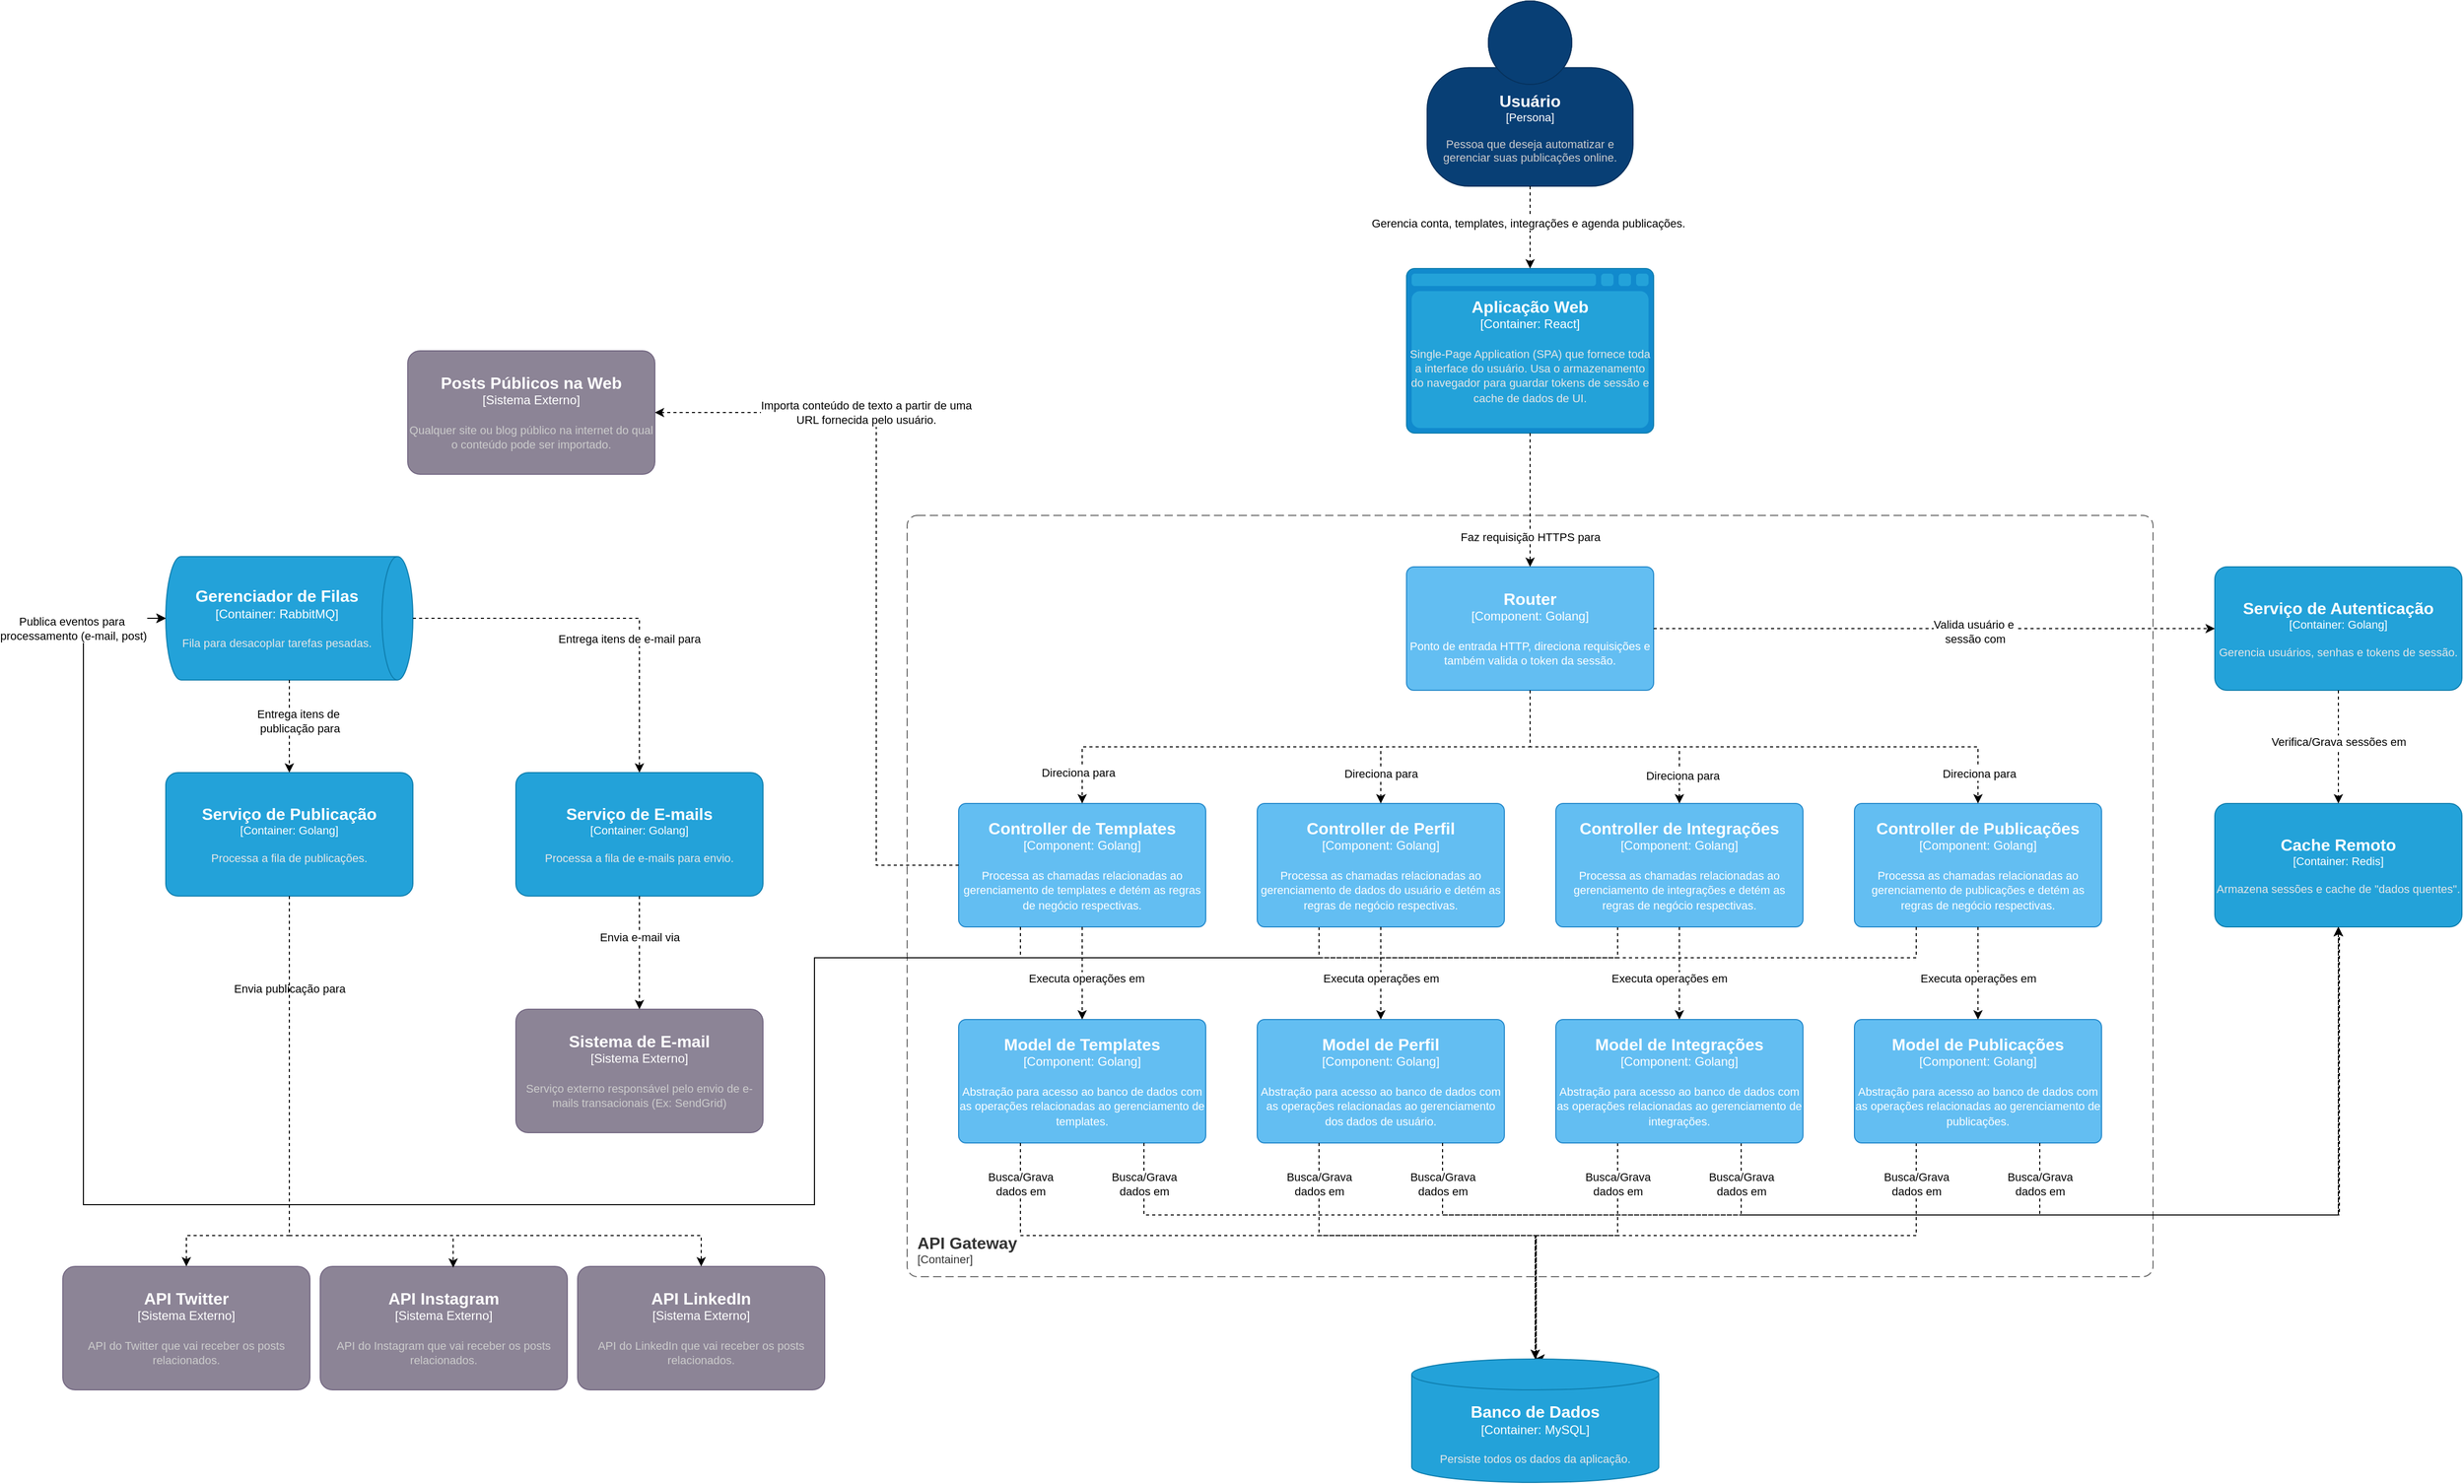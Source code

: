 <mxfile version="27.0.9">
  <diagram name="Page-1" id="s0_r844FjM8sFimcPApi">
    <mxGraphModel dx="3595" dy="1225" grid="1" gridSize="10" guides="1" tooltips="1" connect="1" arrows="1" fold="1" page="1" pageScale="1" pageWidth="850" pageHeight="1100" math="0" shadow="0">
      <root>
        <mxCell id="0" />
        <mxCell id="1" parent="0" />
        <object placeholders="1" c4Name="Usuário" c4Type="Persona" c4Description="Pessoa que deseja automatizar e gerenciar suas publicações online." label="&lt;font style=&quot;font-size: 16px&quot;&gt;&lt;b&gt;%c4Name%&lt;/b&gt;&lt;/font&gt;&lt;div&gt;[%c4Type%]&lt;/div&gt;&lt;br&gt;&lt;div&gt;&lt;font style=&quot;font-size: 11px&quot;&gt;&lt;font color=&quot;#cccccc&quot;&gt;%c4Description%&lt;/font&gt;&lt;/div&gt;" id="xSj052O3vt3fWUmC_2N5-1">
          <mxCell style="html=1;fontSize=11;dashed=0;whiteSpace=wrap;fillColor=#083F75;strokeColor=#06315C;fontColor=#ffffff;shape=mxgraph.c4.person2;align=center;metaEdit=1;points=[[0.5,0,0],[1,0.5,0],[1,0.75,0],[0.75,1,0],[0.5,1,0],[0.25,1,0],[0,0.75,0],[0,0.5,0]];resizable=0;" parent="1" vertex="1">
            <mxGeometry x="325" y="40" width="200" height="180" as="geometry" />
          </mxCell>
        </object>
        <object placeholders="1" c4Name="Aplicação Web" c4Type="Container" c4Technology="React" c4Description="Single-Page Application (SPA) que fornece toda a interface do usuário. Usa o armazenamento do navegador para guardar tokens de sessão e cache de dados de UI." label="&lt;font style=&quot;font-size: 16px&quot;&gt;&lt;b&gt;%c4Name%&lt;/b&gt;&lt;/font&gt;&lt;div&gt;[%c4Type%:&amp;nbsp;%c4Technology%]&lt;/div&gt;&lt;br&gt;&lt;div&gt;&lt;font style=&quot;font-size: 11px&quot;&gt;&lt;font color=&quot;#E6E6E6&quot;&gt;%c4Description%&lt;/font&gt;&lt;/div&gt;" id="uGQQSx_CwPP-6w2Zcl26-1">
          <mxCell style="shape=mxgraph.c4.webBrowserContainer2;whiteSpace=wrap;html=1;boundedLbl=1;rounded=0;labelBackgroundColor=none;strokeColor=#118ACD;fillColor=#23A2D9;strokeColor=#118ACD;strokeColor2=#0E7DAD;fontSize=12;fontColor=#ffffff;align=center;metaEdit=1;points=[[0.5,0,0],[1,0.25,0],[1,0.5,0],[1,0.75,0],[0.5,1,0],[0,0.75,0],[0,0.5,0],[0,0.25,0]];resizable=0;" parent="1" vertex="1">
            <mxGeometry x="305" y="300" width="240" height="160" as="geometry" />
          </mxCell>
        </object>
        <mxCell id="uGQQSx_CwPP-6w2Zcl26-2" style="edgeStyle=orthogonalEdgeStyle;rounded=0;orthogonalLoop=1;jettySize=auto;html=1;entryX=0.5;entryY=0;entryDx=0;entryDy=0;entryPerimeter=0;dashed=1;exitX=0.5;exitY=1;exitDx=0;exitDy=0;exitPerimeter=0;" parent="1" source="xSj052O3vt3fWUmC_2N5-1" target="uGQQSx_CwPP-6w2Zcl26-1" edge="1">
          <mxGeometry relative="1" as="geometry">
            <mxPoint x="424" y="370" as="targetPoint" />
            <mxPoint x="424" y="220" as="sourcePoint" />
          </mxGeometry>
        </mxCell>
        <mxCell id="uGQQSx_CwPP-6w2Zcl26-3" value="Gerencia conta, templates, integrações e agenda publicações." style="edgeLabel;html=1;align=center;verticalAlign=middle;resizable=0;points=[];" parent="uGQQSx_CwPP-6w2Zcl26-2" vertex="1" connectable="0">
          <mxGeometry x="-0.131" y="-2" relative="1" as="geometry">
            <mxPoint y="1" as="offset" />
          </mxGeometry>
        </mxCell>
        <object placeholders="1" c4Name="API Gateway" c4Type="ContainerScopeBoundary" c4Application="Container" label="&lt;font style=&quot;font-size: 16px&quot;&gt;&lt;b&gt;&lt;div style=&quot;text-align: left&quot;&gt;%c4Name%&lt;/div&gt;&lt;/b&gt;&lt;/font&gt;&lt;div style=&quot;text-align: left&quot;&gt;[%c4Application%]&lt;/div&gt;" id="uGQQSx_CwPP-6w2Zcl26-4">
          <mxCell style="rounded=1;fontSize=11;whiteSpace=wrap;html=1;dashed=1;arcSize=20;fillColor=none;strokeColor=#666666;fontColor=#333333;labelBackgroundColor=none;align=left;verticalAlign=bottom;labelBorderColor=none;spacingTop=0;spacing=10;dashPattern=8 4;metaEdit=1;rotatable=0;perimeter=rectanglePerimeter;noLabel=0;labelPadding=0;allowArrows=0;connectable=0;expand=0;recursiveResize=0;editable=1;pointerEvents=0;absoluteArcSize=1;points=[[0.25,0,0],[0.5,0,0],[0.75,0,0],[1,0.25,0],[1,0.5,0],[1,0.75,0],[0.75,1,0],[0.5,1,0],[0.25,1,0],[0,0.75,0],[0,0.5,0],[0,0.25,0]];" parent="1" vertex="1">
            <mxGeometry x="-180" y="540" width="1210" height="740" as="geometry" />
          </mxCell>
        </object>
        <object placeholders="1" c4Name="Router" c4Type="Component" c4Technology="Golang" c4Description="Ponto de entrada HTTP, direciona requisições e também valida o token da sessão." label="&lt;font style=&quot;font-size: 16px&quot;&gt;&lt;b&gt;%c4Name%&lt;/b&gt;&lt;/font&gt;&lt;div&gt;[%c4Type%: %c4Technology%]&lt;/div&gt;&lt;br&gt;&lt;div&gt;&lt;font style=&quot;font-size: 11px&quot;&gt;%c4Description%&lt;/font&gt;&lt;/div&gt;" id="uGQQSx_CwPP-6w2Zcl26-6">
          <mxCell style="rounded=1;whiteSpace=wrap;html=1;labelBackgroundColor=none;fillColor=#63BEF2;fontColor=#ffffff;align=center;arcSize=6;strokeColor=#2086C9;metaEdit=1;resizable=0;points=[[0.25,0,0],[0.5,0,0],[0.75,0,0],[1,0.25,0],[1,0.5,0],[1,0.75,0],[0.75,1,0],[0.5,1,0],[0.25,1,0],[0,0.75,0],[0,0.5,0],[0,0.25,0]];" parent="1" vertex="1">
            <mxGeometry x="305" y="590" width="240" height="120" as="geometry" />
          </mxCell>
        </object>
        <object placeholders="1" c4Name="Controller de Templates" c4Type="Component" c4Technology="Golang" c4Description="Processa as chamadas relacionadas ao gerenciamento de templates e detém as regras de negócio respectivas." label="&lt;font style=&quot;font-size: 16px&quot;&gt;&lt;b&gt;%c4Name%&lt;/b&gt;&lt;/font&gt;&lt;div&gt;[%c4Type%: %c4Technology%]&lt;/div&gt;&lt;br&gt;&lt;div&gt;&lt;font style=&quot;font-size: 11px&quot;&gt;%c4Description%&lt;/font&gt;&lt;/div&gt;" id="uGQQSx_CwPP-6w2Zcl26-7">
          <mxCell style="rounded=1;whiteSpace=wrap;html=1;labelBackgroundColor=none;fillColor=#63BEF2;fontColor=#ffffff;align=center;arcSize=6;strokeColor=#2086C9;metaEdit=1;resizable=0;points=[[0.25,0,0],[0.5,0,0],[0.75,0,0],[1,0.25,0],[1,0.5,0],[1,0.75,0],[0.75,1,0],[0.5,1,0],[0.25,1,0],[0,0.75,0],[0,0.5,0],[0,0.25,0]];" parent="1" vertex="1">
            <mxGeometry x="-130" y="820" width="240" height="120" as="geometry" />
          </mxCell>
        </object>
        <mxCell id="uGQQSx_CwPP-6w2Zcl26-71" style="edgeStyle=orthogonalEdgeStyle;shape=connector;rounded=0;orthogonalLoop=1;jettySize=auto;html=1;exitX=0.25;exitY=1;exitDx=0;exitDy=0;exitPerimeter=0;dashed=1;strokeColor=default;align=center;verticalAlign=middle;fontFamily=Helvetica;fontSize=11;fontColor=default;labelBackgroundColor=default;endArrow=classic;entryX=0.5;entryY=1;entryDx=0;entryDy=0;entryPerimeter=0;" parent="1" source="uGQQSx_CwPP-6w2Zcl26-8" target="uGQQSx_CwPP-6w2Zcl26-64" edge="1">
          <mxGeometry relative="1" as="geometry">
            <mxPoint x="-150" y="1420" as="targetPoint" />
            <Array as="points">
              <mxPoint x="220" y="970" />
              <mxPoint x="-270" y="970" />
              <mxPoint x="-270" y="1210" />
              <mxPoint x="-980" y="1210" />
              <mxPoint x="-980" y="640" />
            </Array>
          </mxGeometry>
        </mxCell>
        <object placeholders="1" c4Name="Controller de Perfil" c4Type="Component" c4Technology="Golang" c4Description="Processa as chamadas relacionadas ao gerenciamento de dados do usuário e detém as regras de negócio respectivas." label="&lt;font style=&quot;font-size: 16px&quot;&gt;&lt;b&gt;%c4Name%&lt;/b&gt;&lt;/font&gt;&lt;div&gt;[%c4Type%: %c4Technology%]&lt;/div&gt;&lt;br&gt;&lt;div&gt;&lt;font style=&quot;font-size: 11px&quot;&gt;%c4Description%&lt;/font&gt;&lt;/div&gt;" id="uGQQSx_CwPP-6w2Zcl26-8">
          <mxCell style="rounded=1;whiteSpace=wrap;html=1;labelBackgroundColor=none;fillColor=#63BEF2;fontColor=#ffffff;align=center;arcSize=6;strokeColor=#2086C9;metaEdit=1;resizable=0;points=[[0.25,0,0],[0.5,0,0],[0.75,0,0],[1,0.25,0],[1,0.5,0],[1,0.75,0],[0.75,1,0],[0.5,1,0],[0.25,1,0],[0,0.75,0],[0,0.5,0],[0,0.25,0]];" parent="1" vertex="1">
            <mxGeometry x="160" y="820" width="240" height="120" as="geometry" />
          </mxCell>
        </object>
        <mxCell id="uGQQSx_CwPP-6w2Zcl26-72" style="edgeStyle=orthogonalEdgeStyle;shape=connector;rounded=0;orthogonalLoop=1;jettySize=auto;html=1;exitX=0.25;exitY=1;exitDx=0;exitDy=0;exitPerimeter=0;dashed=1;strokeColor=default;align=center;verticalAlign=middle;fontFamily=Helvetica;fontSize=11;fontColor=default;labelBackgroundColor=default;endArrow=classic;entryX=0.5;entryY=1;entryDx=0;entryDy=0;entryPerimeter=0;" parent="1" source="uGQQSx_CwPP-6w2Zcl26-9" target="uGQQSx_CwPP-6w2Zcl26-64" edge="1">
          <mxGeometry relative="1" as="geometry">
            <mxPoint x="-150" y="1420" as="targetPoint" />
            <Array as="points">
              <mxPoint x="510" y="970" />
              <mxPoint x="-270" y="970" />
              <mxPoint x="-270" y="1210" />
              <mxPoint x="-980" y="1210" />
              <mxPoint x="-980" y="640" />
            </Array>
          </mxGeometry>
        </mxCell>
        <object placeholders="1" c4Name="Controller de Integrações" c4Type="Component" c4Technology="Golang" c4Description="Processa as chamadas relacionadas ao gerenciamento de integrações e detém as regras de negócio respectivas." label="&lt;font style=&quot;font-size: 16px&quot;&gt;&lt;b&gt;%c4Name%&lt;/b&gt;&lt;/font&gt;&lt;div&gt;[%c4Type%: %c4Technology%]&lt;/div&gt;&lt;br&gt;&lt;div&gt;&lt;font style=&quot;font-size: 11px&quot;&gt;%c4Description%&lt;/font&gt;&lt;/div&gt;" id="uGQQSx_CwPP-6w2Zcl26-9">
          <mxCell style="rounded=1;whiteSpace=wrap;html=1;labelBackgroundColor=none;fillColor=#63BEF2;fontColor=#ffffff;align=center;arcSize=6;strokeColor=#2086C9;metaEdit=1;resizable=0;points=[[0.25,0,0],[0.5,0,0],[0.75,0,0],[1,0.25,0],[1,0.5,0],[1,0.75,0],[0.75,1,0],[0.5,1,0],[0.25,1,0],[0,0.75,0],[0,0.5,0],[0,0.25,0]];" parent="1" vertex="1">
            <mxGeometry x="450" y="820" width="240" height="120" as="geometry" />
          </mxCell>
        </object>
        <object placeholders="1" c4Name="Controller de Publicações" c4Type="Component" c4Technology="Golang" c4Description="Processa as chamadas relacionadas ao gerenciamento de publicações e detém as regras de negócio respectivas." label="&lt;font style=&quot;font-size: 16px&quot;&gt;&lt;b&gt;%c4Name%&lt;/b&gt;&lt;/font&gt;&lt;div&gt;[%c4Type%: %c4Technology%]&lt;/div&gt;&lt;br&gt;&lt;div&gt;&lt;font style=&quot;font-size: 11px&quot;&gt;%c4Description%&lt;/font&gt;&lt;/div&gt;" id="uGQQSx_CwPP-6w2Zcl26-10">
          <mxCell style="rounded=1;whiteSpace=wrap;html=1;labelBackgroundColor=none;fillColor=#63BEF2;fontColor=#ffffff;align=center;arcSize=6;strokeColor=#2086C9;metaEdit=1;resizable=0;points=[[0.25,0,0],[0.5,0,0],[0.75,0,0],[1,0.25,0],[1,0.5,0],[1,0.75,0],[0.75,1,0],[0.5,1,0],[0.25,1,0],[0,0.75,0],[0,0.5,0],[0,0.25,0]];" parent="1" vertex="1">
            <mxGeometry x="740" y="820" width="240" height="120" as="geometry" />
          </mxCell>
        </object>
        <mxCell id="uGQQSx_CwPP-6w2Zcl26-11" style="edgeStyle=orthogonalEdgeStyle;rounded=0;orthogonalLoop=1;jettySize=auto;html=1;entryX=0.5;entryY=0;entryDx=0;entryDy=0;entryPerimeter=0;dashed=1;" parent="1" source="uGQQSx_CwPP-6w2Zcl26-1" target="uGQQSx_CwPP-6w2Zcl26-6" edge="1">
          <mxGeometry relative="1" as="geometry" />
        </mxCell>
        <mxCell id="uGQQSx_CwPP-6w2Zcl26-12" value="Faz requisição HTTPS para" style="edgeLabel;html=1;align=center;verticalAlign=middle;resizable=0;points=[];" parent="uGQQSx_CwPP-6w2Zcl26-11" vertex="1" connectable="0">
          <mxGeometry x="-0.009" y="3" relative="1" as="geometry">
            <mxPoint x="-3" y="36" as="offset" />
          </mxGeometry>
        </mxCell>
        <mxCell id="uGQQSx_CwPP-6w2Zcl26-14" style="edgeStyle=orthogonalEdgeStyle;rounded=0;orthogonalLoop=1;jettySize=auto;html=1;exitX=0.5;exitY=1;exitDx=0;exitDy=0;exitPerimeter=0;entryX=0.5;entryY=0;entryDx=0;entryDy=0;entryPerimeter=0;dashed=1;" parent="1" source="uGQQSx_CwPP-6w2Zcl26-6" target="uGQQSx_CwPP-6w2Zcl26-7" edge="1">
          <mxGeometry relative="1" as="geometry" />
        </mxCell>
        <mxCell id="uGQQSx_CwPP-6w2Zcl26-15" value="Direciona para" style="edgeLabel;html=1;align=center;verticalAlign=middle;resizable=0;points=[];" parent="uGQQSx_CwPP-6w2Zcl26-14" vertex="1" connectable="0">
          <mxGeometry x="0.206" y="-3" relative="1" as="geometry">
            <mxPoint x="-166" y="28" as="offset" />
          </mxGeometry>
        </mxCell>
        <mxCell id="uGQQSx_CwPP-6w2Zcl26-16" style="edgeStyle=orthogonalEdgeStyle;rounded=0;orthogonalLoop=1;jettySize=auto;html=1;entryX=0.5;entryY=0;entryDx=0;entryDy=0;entryPerimeter=0;dashed=1;" parent="1" source="uGQQSx_CwPP-6w2Zcl26-6" target="uGQQSx_CwPP-6w2Zcl26-8" edge="1">
          <mxGeometry relative="1" as="geometry" />
        </mxCell>
        <mxCell id="uGQQSx_CwPP-6w2Zcl26-17" value="Direciona para" style="edgeLabel;html=1;align=center;verticalAlign=middle;resizable=0;points=[];" parent="uGQQSx_CwPP-6w2Zcl26-16" vertex="1" connectable="0">
          <mxGeometry x="0.722" y="3" relative="1" as="geometry">
            <mxPoint x="-3" y="6" as="offset" />
          </mxGeometry>
        </mxCell>
        <mxCell id="uGQQSx_CwPP-6w2Zcl26-18" style="edgeStyle=orthogonalEdgeStyle;rounded=0;orthogonalLoop=1;jettySize=auto;html=1;exitX=0.5;exitY=1;exitDx=0;exitDy=0;exitPerimeter=0;entryX=0.5;entryY=0;entryDx=0;entryDy=0;entryPerimeter=0;dashed=1;" parent="1" source="uGQQSx_CwPP-6w2Zcl26-6" target="uGQQSx_CwPP-6w2Zcl26-9" edge="1">
          <mxGeometry relative="1" as="geometry" />
        </mxCell>
        <mxCell id="uGQQSx_CwPP-6w2Zcl26-19" value="Direciona para" style="edgeLabel;html=1;align=center;verticalAlign=middle;resizable=0;points=[];" parent="uGQQSx_CwPP-6w2Zcl26-18" vertex="1" connectable="0">
          <mxGeometry x="0.793" y="3" relative="1" as="geometry">
            <mxPoint y="-1" as="offset" />
          </mxGeometry>
        </mxCell>
        <mxCell id="uGQQSx_CwPP-6w2Zcl26-20" style="edgeStyle=orthogonalEdgeStyle;rounded=0;orthogonalLoop=1;jettySize=auto;html=1;entryX=0.5;entryY=0;entryDx=0;entryDy=0;entryPerimeter=0;exitX=0.5;exitY=1;exitDx=0;exitDy=0;exitPerimeter=0;dashed=1;" parent="1" source="uGQQSx_CwPP-6w2Zcl26-6" target="uGQQSx_CwPP-6w2Zcl26-10" edge="1">
          <mxGeometry relative="1" as="geometry" />
        </mxCell>
        <mxCell id="uGQQSx_CwPP-6w2Zcl26-21" value="Direciona para" style="edgeLabel;html=1;align=center;verticalAlign=middle;resizable=0;points=[];" parent="uGQQSx_CwPP-6w2Zcl26-20" vertex="1" connectable="0">
          <mxGeometry x="0.898" y="1" relative="1" as="geometry">
            <mxPoint y="-1" as="offset" />
          </mxGeometry>
        </mxCell>
        <object placeholders="1" c4Name="Serviço de Autenticação" c4Type="Container" c4Technology="Golang" c4Description="Gerencia usuários, senhas e tokens de sessão." label="&lt;font style=&quot;font-size: 16px&quot;&gt;&lt;b&gt;%c4Name%&lt;/b&gt;&lt;/font&gt;&lt;div&gt;[%c4Type%: %c4Technology%]&lt;/div&gt;&lt;br&gt;&lt;div&gt;&lt;font style=&quot;font-size: 11px&quot;&gt;&lt;font color=&quot;#E6E6E6&quot;&gt;%c4Description%&lt;/font&gt;&lt;/div&gt;" id="uGQQSx_CwPP-6w2Zcl26-22">
          <mxCell style="rounded=1;whiteSpace=wrap;html=1;fontSize=11;labelBackgroundColor=none;fillColor=#23A2D9;fontColor=#ffffff;align=center;arcSize=10;strokeColor=#0E7DAD;metaEdit=1;resizable=0;points=[[0.25,0,0],[0.5,0,0],[0.75,0,0],[1,0.25,0],[1,0.5,0],[1,0.75,0],[0.75,1,0],[0.5,1,0],[0.25,1,0],[0,0.75,0],[0,0.5,0],[0,0.25,0]];" parent="1" vertex="1">
            <mxGeometry x="1090" y="590" width="240" height="120" as="geometry" />
          </mxCell>
        </object>
        <object placeholders="1" c4Name="Cache Remoto" c4Type="Container" c4Technology="Redis" c4Description="Armazena sessões e cache de &quot;dados quentes&quot;." label="&lt;font style=&quot;font-size: 16px&quot;&gt;&lt;b&gt;%c4Name%&lt;/b&gt;&lt;/font&gt;&lt;div&gt;[%c4Type%: %c4Technology%]&lt;/div&gt;&lt;br&gt;&lt;div&gt;&lt;font style=&quot;font-size: 11px&quot;&gt;&lt;font color=&quot;#E6E6E6&quot;&gt;%c4Description%&lt;/font&gt;&lt;/div&gt;" id="uGQQSx_CwPP-6w2Zcl26-23">
          <mxCell style="rounded=1;whiteSpace=wrap;html=1;fontSize=11;labelBackgroundColor=none;fillColor=#23A2D9;fontColor=#ffffff;align=center;arcSize=10;strokeColor=#0E7DAD;metaEdit=1;resizable=0;points=[[0.25,0,0],[0.5,0,0],[0.75,0,0],[1,0.25,0],[1,0.5,0],[1,0.75,0],[0.75,1,0],[0.5,1,0],[0.25,1,0],[0,0.75,0],[0,0.5,0],[0,0.25,0]];" parent="1" vertex="1">
            <mxGeometry x="1090" y="820" width="240" height="120" as="geometry" />
          </mxCell>
        </object>
        <mxCell id="uGQQSx_CwPP-6w2Zcl26-24" style="edgeStyle=orthogonalEdgeStyle;rounded=0;orthogonalLoop=1;jettySize=auto;html=1;entryX=0;entryY=0.5;entryDx=0;entryDy=0;entryPerimeter=0;dashed=1;" parent="1" source="uGQQSx_CwPP-6w2Zcl26-6" target="uGQQSx_CwPP-6w2Zcl26-22" edge="1">
          <mxGeometry relative="1" as="geometry" />
        </mxCell>
        <mxCell id="uGQQSx_CwPP-6w2Zcl26-25" value="&lt;div&gt;Valida usuário e&amp;nbsp;&lt;/div&gt;&lt;div&gt;sessão com&lt;/div&gt;" style="edgeLabel;html=1;align=center;verticalAlign=middle;resizable=0;points=[];" parent="uGQQSx_CwPP-6w2Zcl26-24" vertex="1" connectable="0">
          <mxGeometry x="0.147" y="-3" relative="1" as="geometry">
            <mxPoint x="-1" as="offset" />
          </mxGeometry>
        </mxCell>
        <mxCell id="uGQQSx_CwPP-6w2Zcl26-26" style="edgeStyle=orthogonalEdgeStyle;rounded=0;orthogonalLoop=1;jettySize=auto;html=1;entryX=0.5;entryY=0;entryDx=0;entryDy=0;entryPerimeter=0;dashed=1;" parent="1" source="uGQQSx_CwPP-6w2Zcl26-22" target="uGQQSx_CwPP-6w2Zcl26-23" edge="1">
          <mxGeometry relative="1" as="geometry" />
        </mxCell>
        <mxCell id="uGQQSx_CwPP-6w2Zcl26-27" value="Verifica/Grava sessões em" style="edgeLabel;html=1;align=center;verticalAlign=middle;resizable=0;points=[];" parent="uGQQSx_CwPP-6w2Zcl26-26" vertex="1" connectable="0">
          <mxGeometry x="0.23" y="-5" relative="1" as="geometry">
            <mxPoint x="5" y="-18" as="offset" />
          </mxGeometry>
        </mxCell>
        <object placeholders="1" c4Name="Model de Templates" c4Type="Component" c4Technology="Golang" c4Description="Abstração para acesso ao banco de dados com as operações relacionadas ao gerenciamento de templates." label="&lt;font style=&quot;font-size: 16px&quot;&gt;&lt;b&gt;%c4Name%&lt;/b&gt;&lt;/font&gt;&lt;div&gt;[%c4Type%: %c4Technology%]&lt;/div&gt;&lt;br&gt;&lt;div&gt;&lt;font style=&quot;font-size: 11px&quot;&gt;%c4Description%&lt;/font&gt;&lt;/div&gt;" id="uGQQSx_CwPP-6w2Zcl26-28">
          <mxCell style="rounded=1;whiteSpace=wrap;html=1;labelBackgroundColor=none;fillColor=#63BEF2;fontColor=#ffffff;align=center;arcSize=6;strokeColor=#2086C9;metaEdit=1;resizable=0;points=[[0.25,0,0],[0.5,0,0],[0.75,0,0],[1,0.25,0],[1,0.5,0],[1,0.75,0],[0.75,1,0],[0.5,1,0],[0.25,1,0],[0,0.75,0],[0,0.5,0],[0,0.25,0]];" parent="1" vertex="1">
            <mxGeometry x="-130" y="1030" width="240" height="120" as="geometry" />
          </mxCell>
        </object>
        <object placeholders="1" c4Name="Model de Perfil" c4Type="Component" c4Technology="Golang" c4Description="Abstração para acesso ao banco de dados com as operações relacionadas ao gerenciamento dos dados de usuário." label="&lt;font style=&quot;font-size: 16px&quot;&gt;&lt;b&gt;%c4Name%&lt;/b&gt;&lt;/font&gt;&lt;div&gt;[%c4Type%: %c4Technology%]&lt;/div&gt;&lt;br&gt;&lt;div&gt;&lt;font style=&quot;font-size: 11px&quot;&gt;%c4Description%&lt;/font&gt;&lt;/div&gt;" id="uGQQSx_CwPP-6w2Zcl26-29">
          <mxCell style="rounded=1;whiteSpace=wrap;html=1;labelBackgroundColor=none;fillColor=#63BEF2;fontColor=#ffffff;align=center;arcSize=6;strokeColor=#2086C9;metaEdit=1;resizable=0;points=[[0.25,0,0],[0.5,0,0],[0.75,0,0],[1,0.25,0],[1,0.5,0],[1,0.75,0],[0.75,1,0],[0.5,1,0],[0.25,1,0],[0,0.75,0],[0,0.5,0],[0,0.25,0]];" parent="1" vertex="1">
            <mxGeometry x="160" y="1030" width="240" height="120" as="geometry" />
          </mxCell>
        </object>
        <mxCell id="uGQQSx_CwPP-6w2Zcl26-42" style="edgeStyle=orthogonalEdgeStyle;shape=connector;rounded=0;orthogonalLoop=1;jettySize=auto;html=1;exitX=0.75;exitY=1;exitDx=0;exitDy=0;exitPerimeter=0;dashed=1;strokeColor=default;align=center;verticalAlign=middle;fontFamily=Helvetica;fontSize=11;fontColor=default;labelBackgroundColor=default;endArrow=classic;entryX=0.5;entryY=1;entryDx=0;entryDy=0;entryPerimeter=0;" parent="1" source="uGQQSx_CwPP-6w2Zcl26-30" target="uGQQSx_CwPP-6w2Zcl26-23" edge="1">
          <mxGeometry relative="1" as="geometry">
            <mxPoint x="1210" y="950" as="targetPoint" />
            <Array as="points">
              <mxPoint x="630" y="1220" />
              <mxPoint x="1211" y="1220" />
              <mxPoint x="1211" y="950" />
              <mxPoint x="1210" y="950" />
            </Array>
          </mxGeometry>
        </mxCell>
        <mxCell id="uGQQSx_CwPP-6w2Zcl26-54" style="edgeStyle=orthogonalEdgeStyle;shape=connector;rounded=0;orthogonalLoop=1;jettySize=auto;html=1;exitX=0.25;exitY=1;exitDx=0;exitDy=0;exitPerimeter=0;dashed=1;strokeColor=default;align=center;verticalAlign=middle;fontFamily=Helvetica;fontSize=11;fontColor=default;labelBackgroundColor=default;endArrow=classic;" parent="1" source="uGQQSx_CwPP-6w2Zcl26-30" edge="1">
          <mxGeometry relative="1" as="geometry">
            <mxPoint x="430" y="1360" as="targetPoint" />
            <Array as="points">
              <mxPoint x="510" y="1240" />
              <mxPoint x="431" y="1240" />
              <mxPoint x="431" y="1360" />
            </Array>
          </mxGeometry>
        </mxCell>
        <object placeholders="1" c4Name="Model de Integrações" c4Type="Component" c4Technology="Golang" c4Description="Abstração para acesso ao banco de dados com as operações relacionadas ao gerenciamento de integrações." label="&lt;font style=&quot;font-size: 16px&quot;&gt;&lt;b&gt;%c4Name%&lt;/b&gt;&lt;/font&gt;&lt;div&gt;[%c4Type%: %c4Technology%]&lt;/div&gt;&lt;br&gt;&lt;div&gt;&lt;font style=&quot;font-size: 11px&quot;&gt;%c4Description%&lt;/font&gt;&lt;/div&gt;" id="uGQQSx_CwPP-6w2Zcl26-30">
          <mxCell style="rounded=1;whiteSpace=wrap;html=1;labelBackgroundColor=none;fillColor=#63BEF2;fontColor=#ffffff;align=center;arcSize=6;strokeColor=#2086C9;metaEdit=1;resizable=0;points=[[0.25,0,0],[0.5,0,0],[0.75,0,0],[1,0.25,0],[1,0.5,0],[1,0.75,0],[0.75,1,0],[0.5,1,0],[0.25,1,0],[0,0.75,0],[0,0.5,0],[0,0.25,0]];" parent="1" vertex="1">
            <mxGeometry x="450" y="1030" width="240" height="120" as="geometry" />
          </mxCell>
        </object>
        <mxCell id="uGQQSx_CwPP-6w2Zcl26-55" style="edgeStyle=orthogonalEdgeStyle;shape=connector;rounded=0;orthogonalLoop=1;jettySize=auto;html=1;exitX=0.25;exitY=1;exitDx=0;exitDy=0;exitPerimeter=0;dashed=1;strokeColor=default;align=center;verticalAlign=middle;fontFamily=Helvetica;fontSize=11;fontColor=default;labelBackgroundColor=default;endArrow=classic;" parent="1" source="uGQQSx_CwPP-6w2Zcl26-31" edge="1">
          <mxGeometry relative="1" as="geometry">
            <mxPoint x="430" y="1360" as="targetPoint" />
            <Array as="points">
              <mxPoint x="800" y="1240" />
              <mxPoint x="431" y="1240" />
              <mxPoint x="431" y="1360" />
            </Array>
          </mxGeometry>
        </mxCell>
        <object placeholders="1" c4Name="Model de Publicações" c4Type="Component" c4Technology="Golang" c4Description="Abstração para acesso ao banco de dados com as operações relacionadas ao gerenciamento de publicações." label="&lt;font style=&quot;font-size: 16px&quot;&gt;&lt;b&gt;%c4Name%&lt;/b&gt;&lt;/font&gt;&lt;div&gt;[%c4Type%: %c4Technology%]&lt;/div&gt;&lt;br&gt;&lt;div&gt;&lt;font style=&quot;font-size: 11px&quot;&gt;%c4Description%&lt;/font&gt;&lt;/div&gt;" id="uGQQSx_CwPP-6w2Zcl26-31">
          <mxCell style="rounded=1;whiteSpace=wrap;html=1;labelBackgroundColor=none;fillColor=#63BEF2;fontColor=#ffffff;align=center;arcSize=6;strokeColor=#2086C9;metaEdit=1;resizable=0;points=[[0.25,0,0],[0.5,0,0],[0.75,0,0],[1,0.25,0],[1,0.5,0],[1,0.75,0],[0.75,1,0],[0.5,1,0],[0.25,1,0],[0,0.75,0],[0,0.5,0],[0,0.25,0]];" parent="1" vertex="1">
            <mxGeometry x="740" y="1030" width="240" height="120" as="geometry" />
          </mxCell>
        </object>
        <mxCell id="uGQQSx_CwPP-6w2Zcl26-32" style="edgeStyle=orthogonalEdgeStyle;shape=connector;rounded=0;orthogonalLoop=1;jettySize=auto;html=1;entryX=0.5;entryY=0;entryDx=0;entryDy=0;entryPerimeter=0;dashed=1;strokeColor=default;align=center;verticalAlign=middle;fontFamily=Helvetica;fontSize=11;fontColor=default;labelBackgroundColor=default;endArrow=classic;" parent="1" source="uGQQSx_CwPP-6w2Zcl26-7" target="uGQQSx_CwPP-6w2Zcl26-28" edge="1">
          <mxGeometry relative="1" as="geometry" />
        </mxCell>
        <mxCell id="uGQQSx_CwPP-6w2Zcl26-36" value="Executa operações em" style="edgeLabel;html=1;align=center;verticalAlign=middle;resizable=0;points=[];fontFamily=Helvetica;fontSize=11;fontColor=default;labelBackgroundColor=default;" parent="uGQQSx_CwPP-6w2Zcl26-32" vertex="1" connectable="0">
          <mxGeometry x="0.099" y="4" relative="1" as="geometry">
            <mxPoint as="offset" />
          </mxGeometry>
        </mxCell>
        <mxCell id="uGQQSx_CwPP-6w2Zcl26-33" style="edgeStyle=orthogonalEdgeStyle;shape=connector;rounded=0;orthogonalLoop=1;jettySize=auto;html=1;entryX=0.5;entryY=0;entryDx=0;entryDy=0;entryPerimeter=0;dashed=1;strokeColor=default;align=center;verticalAlign=middle;fontFamily=Helvetica;fontSize=11;fontColor=default;labelBackgroundColor=default;endArrow=classic;" parent="1" source="uGQQSx_CwPP-6w2Zcl26-8" target="uGQQSx_CwPP-6w2Zcl26-29" edge="1">
          <mxGeometry relative="1" as="geometry" />
        </mxCell>
        <mxCell id="uGQQSx_CwPP-6w2Zcl26-34" style="edgeStyle=orthogonalEdgeStyle;shape=connector;rounded=0;orthogonalLoop=1;jettySize=auto;html=1;entryX=0.5;entryY=0;entryDx=0;entryDy=0;entryPerimeter=0;dashed=1;strokeColor=default;align=center;verticalAlign=middle;fontFamily=Helvetica;fontSize=11;fontColor=default;labelBackgroundColor=default;endArrow=classic;" parent="1" source="uGQQSx_CwPP-6w2Zcl26-9" target="uGQQSx_CwPP-6w2Zcl26-30" edge="1">
          <mxGeometry relative="1" as="geometry" />
        </mxCell>
        <mxCell id="uGQQSx_CwPP-6w2Zcl26-35" style="edgeStyle=orthogonalEdgeStyle;shape=connector;rounded=0;orthogonalLoop=1;jettySize=auto;html=1;entryX=0.5;entryY=0;entryDx=0;entryDy=0;entryPerimeter=0;dashed=1;strokeColor=default;align=center;verticalAlign=middle;fontFamily=Helvetica;fontSize=11;fontColor=default;labelBackgroundColor=default;endArrow=classic;" parent="1" source="uGQQSx_CwPP-6w2Zcl26-10" target="uGQQSx_CwPP-6w2Zcl26-31" edge="1">
          <mxGeometry relative="1" as="geometry" />
        </mxCell>
        <mxCell id="uGQQSx_CwPP-6w2Zcl26-37" value="Executa operações em" style="edgeLabel;html=1;align=center;verticalAlign=middle;resizable=0;points=[];fontFamily=Helvetica;fontSize=11;fontColor=default;labelBackgroundColor=default;" parent="1" vertex="1" connectable="0">
          <mxGeometry x="280" y="990" as="geometry" />
        </mxCell>
        <mxCell id="uGQQSx_CwPP-6w2Zcl26-38" value="Executa operações em" style="edgeLabel;html=1;align=center;verticalAlign=middle;resizable=0;points=[];fontFamily=Helvetica;fontSize=11;fontColor=default;labelBackgroundColor=default;" parent="1" vertex="1" connectable="0">
          <mxGeometry x="560" y="990" as="geometry" />
        </mxCell>
        <mxCell id="uGQQSx_CwPP-6w2Zcl26-39" value="Executa operações em" style="edgeLabel;html=1;align=center;verticalAlign=middle;resizable=0;points=[];fontFamily=Helvetica;fontSize=11;fontColor=default;labelBackgroundColor=default;" parent="1" vertex="1" connectable="0">
          <mxGeometry x="860" y="990" as="geometry" />
        </mxCell>
        <mxCell id="uGQQSx_CwPP-6w2Zcl26-40" style="edgeStyle=orthogonalEdgeStyle;shape=connector;rounded=0;orthogonalLoop=1;jettySize=auto;html=1;entryX=0.5;entryY=1;entryDx=0;entryDy=0;entryPerimeter=0;dashed=1;strokeColor=default;align=center;verticalAlign=middle;fontFamily=Helvetica;fontSize=11;fontColor=default;labelBackgroundColor=default;endArrow=classic;exitX=0.75;exitY=1;exitDx=0;exitDy=0;exitPerimeter=0;" parent="1" source="uGQQSx_CwPP-6w2Zcl26-28" target="uGQQSx_CwPP-6w2Zcl26-23" edge="1">
          <mxGeometry relative="1" as="geometry">
            <Array as="points">
              <mxPoint x="50" y="1220" />
              <mxPoint x="1210" y="1220" />
            </Array>
          </mxGeometry>
        </mxCell>
        <mxCell id="uGQQSx_CwPP-6w2Zcl26-41" style="edgeStyle=orthogonalEdgeStyle;shape=connector;rounded=0;orthogonalLoop=1;jettySize=auto;html=1;exitX=0.75;exitY=1;exitDx=0;exitDy=0;exitPerimeter=0;entryX=0.5;entryY=1;entryDx=0;entryDy=0;entryPerimeter=0;dashed=1;strokeColor=default;align=center;verticalAlign=middle;fontFamily=Helvetica;fontSize=11;fontColor=default;labelBackgroundColor=default;endArrow=classic;" parent="1" source="uGQQSx_CwPP-6w2Zcl26-29" target="uGQQSx_CwPP-6w2Zcl26-23" edge="1">
          <mxGeometry relative="1" as="geometry">
            <Array as="points">
              <mxPoint x="340" y="1220" />
              <mxPoint x="1210" y="1220" />
            </Array>
          </mxGeometry>
        </mxCell>
        <mxCell id="uGQQSx_CwPP-6w2Zcl26-43" style="edgeStyle=orthogonalEdgeStyle;shape=connector;rounded=0;orthogonalLoop=1;jettySize=auto;html=1;exitX=0.75;exitY=1;exitDx=0;exitDy=0;exitPerimeter=0;entryX=0.5;entryY=1;entryDx=0;entryDy=0;entryPerimeter=0;dashed=1;strokeColor=default;align=center;verticalAlign=middle;fontFamily=Helvetica;fontSize=11;fontColor=default;labelBackgroundColor=default;endArrow=classic;" parent="1" source="uGQQSx_CwPP-6w2Zcl26-31" target="uGQQSx_CwPP-6w2Zcl26-23" edge="1">
          <mxGeometry relative="1" as="geometry">
            <Array as="points">
              <mxPoint x="920" y="1220" />
              <mxPoint x="1210" y="1220" />
            </Array>
          </mxGeometry>
        </mxCell>
        <object placeholders="1" c4Name="Posts Públicos na Web" c4Type="Sistema Externo" c4Description="Qualquer site ou blog público na internet do qual o conteúdo pode ser importado." label="&lt;font style=&quot;font-size: 16px&quot;&gt;&lt;b&gt;%c4Name%&lt;/b&gt;&lt;/font&gt;&lt;div&gt;[%c4Type%]&lt;/div&gt;&lt;br&gt;&lt;div&gt;&lt;font style=&quot;font-size: 11px&quot;&gt;&lt;font color=&quot;#cccccc&quot;&gt;%c4Description%&lt;/font&gt;&lt;/div&gt;" id="uGQQSx_CwPP-6w2Zcl26-48">
          <mxCell style="rounded=1;whiteSpace=wrap;html=1;labelBackgroundColor=none;fillColor=#8C8496;fontColor=#ffffff;align=center;arcSize=10;strokeColor=#736782;metaEdit=1;resizable=0;points=[[0.25,0,0],[0.5,0,0],[0.75,0,0],[1,0.25,0],[1,0.5,0],[1,0.75,0],[0.75,1,0],[0.5,1,0],[0.25,1,0],[0,0.75,0],[0,0.5,0],[0,0.25,0]];" parent="1" vertex="1">
            <mxGeometry x="-665" y="380" width="240" height="120" as="geometry" />
          </mxCell>
        </object>
        <mxCell id="uGQQSx_CwPP-6w2Zcl26-50" style="edgeStyle=orthogonalEdgeStyle;shape=connector;rounded=0;orthogonalLoop=1;jettySize=auto;html=1;entryX=1;entryY=0.5;entryDx=0;entryDy=0;entryPerimeter=0;dashed=1;strokeColor=default;align=center;verticalAlign=middle;fontFamily=Helvetica;fontSize=11;fontColor=default;labelBackgroundColor=default;endArrow=classic;" parent="1" source="uGQQSx_CwPP-6w2Zcl26-7" target="uGQQSx_CwPP-6w2Zcl26-48" edge="1">
          <mxGeometry relative="1" as="geometry">
            <Array as="points">
              <mxPoint x="-210" y="880" />
              <mxPoint x="-210" y="440" />
            </Array>
          </mxGeometry>
        </mxCell>
        <mxCell id="uGQQSx_CwPP-6w2Zcl26-49" value="Importa conteúdo de texto a partir de uma&lt;div&gt;URL fornecida pelo usuário.&lt;/div&gt;" style="edgeLabel;html=1;align=center;verticalAlign=middle;resizable=0;points=[];" parent="1" vertex="1" connectable="0">
          <mxGeometry x="-220.002" y="440" as="geometry" />
        </mxCell>
        <object placeholders="1" c4Name="Banco de Dados" c4Type="Container" c4Technology="MySQL" c4Description="Persiste todos os dados da aplicação." label="&lt;font style=&quot;font-size: 16px&quot;&gt;&lt;b&gt;%c4Name%&lt;/b&gt;&lt;/font&gt;&lt;div&gt;[%c4Type%:&amp;nbsp;%c4Technology%]&lt;/div&gt;&lt;br&gt;&lt;div&gt;&lt;font style=&quot;font-size: 11px&quot;&gt;&lt;font color=&quot;#E6E6E6&quot;&gt;%c4Description%&lt;/font&gt;&lt;/div&gt;" id="uGQQSx_CwPP-6w2Zcl26-51">
          <mxCell style="shape=cylinder3;size=15;whiteSpace=wrap;html=1;boundedLbl=1;rounded=0;labelBackgroundColor=none;fillColor=#23A2D9;fontSize=12;fontColor=#ffffff;align=center;strokeColor=#0E7DAD;metaEdit=1;points=[[0.5,0,0],[1,0.25,0],[1,0.5,0],[1,0.75,0],[0.5,1,0],[0,0.75,0],[0,0.5,0],[0,0.25,0]];resizable=0;" parent="1" vertex="1">
            <mxGeometry x="310" y="1360" width="240" height="120" as="geometry" />
          </mxCell>
        </object>
        <mxCell id="uGQQSx_CwPP-6w2Zcl26-52" style="edgeStyle=orthogonalEdgeStyle;shape=connector;rounded=0;orthogonalLoop=1;jettySize=auto;html=1;exitX=0.25;exitY=1;exitDx=0;exitDy=0;exitPerimeter=0;entryX=0.5;entryY=0;entryDx=0;entryDy=0;entryPerimeter=0;dashed=1;strokeColor=default;align=center;verticalAlign=middle;fontFamily=Helvetica;fontSize=11;fontColor=default;labelBackgroundColor=default;endArrow=classic;" parent="1" source="uGQQSx_CwPP-6w2Zcl26-28" target="uGQQSx_CwPP-6w2Zcl26-51" edge="1">
          <mxGeometry relative="1" as="geometry">
            <Array as="points">
              <mxPoint x="-70" y="1240" />
              <mxPoint x="430" y="1240" />
            </Array>
          </mxGeometry>
        </mxCell>
        <mxCell id="uGQQSx_CwPP-6w2Zcl26-53" style="edgeStyle=orthogonalEdgeStyle;shape=connector;rounded=0;orthogonalLoop=1;jettySize=auto;html=1;exitX=0.25;exitY=1;exitDx=0;exitDy=0;exitPerimeter=0;entryX=0.5;entryY=0;entryDx=0;entryDy=0;entryPerimeter=0;dashed=1;strokeColor=default;align=center;verticalAlign=middle;fontFamily=Helvetica;fontSize=11;fontColor=default;labelBackgroundColor=default;endArrow=classic;" parent="1" source="uGQQSx_CwPP-6w2Zcl26-29" target="uGQQSx_CwPP-6w2Zcl26-51" edge="1">
          <mxGeometry relative="1" as="geometry">
            <Array as="points">
              <mxPoint x="220" y="1240" />
              <mxPoint x="430" y="1240" />
            </Array>
          </mxGeometry>
        </mxCell>
        <mxCell id="uGQQSx_CwPP-6w2Zcl26-56" value="Busca/Grava&lt;div&gt;dados em&lt;/div&gt;" style="edgeLabel;html=1;align=center;verticalAlign=middle;resizable=0;points=[];" parent="1" vertex="1" connectable="0">
          <mxGeometry x="-70" y="1190" as="geometry" />
        </mxCell>
        <mxCell id="uGQQSx_CwPP-6w2Zcl26-57" value="Busca/Grava&lt;div&gt;dados em&lt;/div&gt;" style="edgeLabel;html=1;align=center;verticalAlign=middle;resizable=0;points=[];" parent="1" vertex="1" connectable="0">
          <mxGeometry x="50" y="1190" as="geometry" />
        </mxCell>
        <mxCell id="uGQQSx_CwPP-6w2Zcl26-58" value="Busca/Grava&lt;div&gt;dados em&lt;/div&gt;" style="edgeLabel;html=1;align=center;verticalAlign=middle;resizable=0;points=[];" parent="1" vertex="1" connectable="0">
          <mxGeometry x="220" y="1190" as="geometry" />
        </mxCell>
        <mxCell id="uGQQSx_CwPP-6w2Zcl26-59" value="Busca/Grava&lt;div&gt;dados em&lt;/div&gt;" style="edgeLabel;html=1;align=center;verticalAlign=middle;resizable=0;points=[];" parent="1" vertex="1" connectable="0">
          <mxGeometry x="340" y="1190" as="geometry" />
        </mxCell>
        <mxCell id="uGQQSx_CwPP-6w2Zcl26-60" value="Busca/Grava&lt;div&gt;dados em&lt;/div&gt;" style="edgeLabel;html=1;align=center;verticalAlign=middle;resizable=0;points=[];" parent="1" vertex="1" connectable="0">
          <mxGeometry x="510" y="1190" as="geometry" />
        </mxCell>
        <mxCell id="uGQQSx_CwPP-6w2Zcl26-61" value="Busca/Grava&lt;div&gt;dados em&lt;/div&gt;" style="edgeLabel;html=1;align=center;verticalAlign=middle;resizable=0;points=[];" parent="1" vertex="1" connectable="0">
          <mxGeometry x="630" y="1190" as="geometry" />
        </mxCell>
        <mxCell id="uGQQSx_CwPP-6w2Zcl26-62" value="Busca/Grava&lt;div&gt;dados em&lt;/div&gt;" style="edgeLabel;html=1;align=center;verticalAlign=middle;resizable=0;points=[];" parent="1" vertex="1" connectable="0">
          <mxGeometry x="800" y="1190" as="geometry" />
        </mxCell>
        <mxCell id="uGQQSx_CwPP-6w2Zcl26-63" value="Busca/Grava&lt;div&gt;dados em&lt;/div&gt;" style="edgeLabel;html=1;align=center;verticalAlign=middle;resizable=0;points=[];" parent="1" vertex="1" connectable="0">
          <mxGeometry x="920" y="1190" as="geometry" />
        </mxCell>
        <object placeholders="1" c4Name="Gerenciador de Filas" c4Type="Container" c4Technology="RabbitMQ" c4Description="Fila para desacoplar tarefas pesadas." label="&lt;font style=&quot;font-size: 16px&quot;&gt;&lt;b&gt;%c4Name%&lt;/b&gt;&lt;/font&gt;&lt;div&gt;[%c4Type%:&amp;nbsp;%c4Technology%]&lt;/div&gt;&lt;br&gt;&lt;div&gt;&lt;font style=&quot;font-size: 11px&quot;&gt;&lt;font color=&quot;#E6E6E6&quot;&gt;%c4Description%&lt;/font&gt;&lt;/div&gt;" id="uGQQSx_CwPP-6w2Zcl26-64">
          <mxCell style="shape=cylinder3;size=15;direction=south;whiteSpace=wrap;html=1;boundedLbl=1;rounded=0;labelBackgroundColor=none;fillColor=#23A2D9;fontSize=12;fontColor=#ffffff;align=center;strokeColor=#0E7DAD;metaEdit=1;points=[[0.5,0,0],[1,0.25,0],[1,0.5,0],[1,0.75,0],[0.5,1,0],[0,0.75,0],[0,0.5,0],[0,0.25,0]];resizable=0;" parent="1" vertex="1">
            <mxGeometry x="-900" y="580" width="240" height="120" as="geometry" />
          </mxCell>
        </object>
        <object placeholders="1" c4Name="Sistema de E-mail" c4Type="Sistema Externo" c4Description="Serviço externo responsável pelo envio de e-mails transacionais (Ex: SendGrid)" label="&lt;font style=&quot;font-size: 16px&quot;&gt;&lt;b&gt;%c4Name%&lt;/b&gt;&lt;/font&gt;&lt;div&gt;[%c4Type%]&lt;/div&gt;&lt;br&gt;&lt;div&gt;&lt;font style=&quot;font-size: 11px&quot;&gt;&lt;font color=&quot;#cccccc&quot;&gt;%c4Description%&lt;/font&gt;&lt;/div&gt;" id="uGQQSx_CwPP-6w2Zcl26-65">
          <mxCell style="rounded=1;whiteSpace=wrap;html=1;labelBackgroundColor=none;fillColor=#8C8496;fontColor=#ffffff;align=center;arcSize=10;strokeColor=#736782;metaEdit=1;resizable=0;points=[[0.25,0,0],[0.5,0,0],[0.75,0,0],[1,0.25,0],[1,0.5,0],[1,0.75,0],[0.75,1,0],[0.5,1,0],[0.25,1,0],[0,0.75,0],[0,0.5,0],[0,0.25,0]];" parent="1" vertex="1">
            <mxGeometry x="-560" y="1020" width="240" height="120" as="geometry" />
          </mxCell>
        </object>
        <object placeholders="1" c4Name="Serviço de Publicação" c4Type="Container" c4Technology="Golang" c4Description="Processa a fila de publicações." label="&lt;font style=&quot;font-size: 16px&quot;&gt;&lt;b&gt;%c4Name%&lt;/b&gt;&lt;/font&gt;&lt;div&gt;[%c4Type%: %c4Technology%]&lt;/div&gt;&lt;br&gt;&lt;div&gt;&lt;font style=&quot;font-size: 11px&quot;&gt;&lt;font color=&quot;#E6E6E6&quot;&gt;%c4Description%&lt;/font&gt;&lt;/div&gt;" id="uGQQSx_CwPP-6w2Zcl26-67">
          <mxCell style="rounded=1;whiteSpace=wrap;html=1;fontSize=11;labelBackgroundColor=none;fillColor=#23A2D9;fontColor=#ffffff;align=center;arcSize=10;strokeColor=#0E7DAD;metaEdit=1;resizable=0;points=[[0.25,0,0],[0.5,0,0],[0.75,0,0],[1,0.25,0],[1,0.5,0],[1,0.75,0],[0.75,1,0],[0.5,1,0],[0.25,1,0],[0,0.75,0],[0,0.5,0],[0,0.25,0]];" parent="1" vertex="1">
            <mxGeometry x="-900" y="790" width="240" height="120" as="geometry" />
          </mxCell>
        </object>
        <object placeholders="1" c4Name="Serviço de E-mails" c4Type="Container" c4Technology="Golang" c4Description="Processa a fila de e-mails para envio." label="&lt;font style=&quot;font-size: 16px&quot;&gt;&lt;b&gt;%c4Name%&lt;/b&gt;&lt;/font&gt;&lt;div&gt;[%c4Type%: %c4Technology%]&lt;/div&gt;&lt;br&gt;&lt;div&gt;&lt;font style=&quot;font-size: 11px&quot;&gt;&lt;font color=&quot;#E6E6E6&quot;&gt;%c4Description%&lt;/font&gt;&lt;/div&gt;" id="uGQQSx_CwPP-6w2Zcl26-68">
          <mxCell style="rounded=1;whiteSpace=wrap;html=1;fontSize=11;labelBackgroundColor=none;fillColor=#23A2D9;fontColor=#ffffff;align=center;arcSize=10;strokeColor=#0E7DAD;metaEdit=1;resizable=0;points=[[0.25,0,0],[0.5,0,0],[0.75,0,0],[1,0.25,0],[1,0.5,0],[1,0.75,0],[0.75,1,0],[0.5,1,0],[0.25,1,0],[0,0.75,0],[0,0.5,0],[0,0.25,0]];" parent="1" vertex="1">
            <mxGeometry x="-560" y="790" width="240" height="120" as="geometry" />
          </mxCell>
        </object>
        <mxCell id="uGQQSx_CwPP-6w2Zcl26-70" style="edgeStyle=orthogonalEdgeStyle;shape=connector;rounded=0;orthogonalLoop=1;jettySize=auto;html=1;exitX=0.25;exitY=1;exitDx=0;exitDy=0;exitPerimeter=0;entryX=0.5;entryY=1;entryDx=0;entryDy=0;entryPerimeter=0;dashed=1;strokeColor=default;align=center;verticalAlign=middle;fontFamily=Helvetica;fontSize=11;fontColor=default;labelBackgroundColor=default;endArrow=classic;" parent="1" source="uGQQSx_CwPP-6w2Zcl26-7" target="uGQQSx_CwPP-6w2Zcl26-64" edge="1">
          <mxGeometry relative="1" as="geometry">
            <Array as="points">
              <mxPoint x="-70" y="970" />
              <mxPoint x="-270" y="970" />
              <mxPoint x="-270" y="1210" />
              <mxPoint x="-980" y="1210" />
              <mxPoint x="-980" y="640" />
            </Array>
          </mxGeometry>
        </mxCell>
        <mxCell id="uGQQSx_CwPP-6w2Zcl26-73" style="edgeStyle=orthogonalEdgeStyle;shape=connector;rounded=0;orthogonalLoop=1;jettySize=auto;html=1;exitX=0.25;exitY=1;exitDx=0;exitDy=0;exitPerimeter=0;entryX=0.5;entryY=1;entryDx=0;entryDy=0;entryPerimeter=0;dashed=1;strokeColor=default;align=center;verticalAlign=middle;fontFamily=Helvetica;fontSize=11;fontColor=default;labelBackgroundColor=default;endArrow=classic;" parent="1" source="uGQQSx_CwPP-6w2Zcl26-10" target="uGQQSx_CwPP-6w2Zcl26-64" edge="1">
          <mxGeometry relative="1" as="geometry">
            <Array as="points">
              <mxPoint x="800" y="970" />
              <mxPoint x="-270" y="970" />
              <mxPoint x="-270" y="1210" />
              <mxPoint x="-980" y="1210" />
              <mxPoint x="-980" y="640" />
            </Array>
          </mxGeometry>
        </mxCell>
        <mxCell id="uGQQSx_CwPP-6w2Zcl26-75" value="Publica eventos para&amp;nbsp;&lt;div&gt;processamento (e-mail, post)&lt;/div&gt;" style="edgeLabel;html=1;align=center;verticalAlign=middle;resizable=0;points=[];" parent="1" vertex="1" connectable="0">
          <mxGeometry x="-990" y="650" as="geometry" />
        </mxCell>
        <mxCell id="uGQQSx_CwPP-6w2Zcl26-76" style="edgeStyle=orthogonalEdgeStyle;shape=connector;rounded=0;orthogonalLoop=1;jettySize=auto;html=1;entryX=0.5;entryY=0;entryDx=0;entryDy=0;entryPerimeter=0;dashed=1;strokeColor=default;align=center;verticalAlign=middle;fontFamily=Helvetica;fontSize=11;fontColor=default;labelBackgroundColor=default;endArrow=classic;" parent="1" source="uGQQSx_CwPP-6w2Zcl26-64" target="uGQQSx_CwPP-6w2Zcl26-67" edge="1">
          <mxGeometry relative="1" as="geometry" />
        </mxCell>
        <mxCell id="uGQQSx_CwPP-6w2Zcl26-77" style="edgeStyle=orthogonalEdgeStyle;shape=connector;rounded=0;orthogonalLoop=1;jettySize=auto;html=1;entryX=0.5;entryY=0;entryDx=0;entryDy=0;entryPerimeter=0;dashed=1;strokeColor=default;align=center;verticalAlign=middle;fontFamily=Helvetica;fontSize=11;fontColor=default;labelBackgroundColor=default;endArrow=classic;" parent="1" source="uGQQSx_CwPP-6w2Zcl26-64" target="uGQQSx_CwPP-6w2Zcl26-68" edge="1">
          <mxGeometry relative="1" as="geometry">
            <mxPoint x="-700" y="880" as="targetPoint" />
          </mxGeometry>
        </mxCell>
        <mxCell id="uGQQSx_CwPP-6w2Zcl26-78" style="edgeStyle=orthogonalEdgeStyle;shape=connector;rounded=0;orthogonalLoop=1;jettySize=auto;html=1;entryX=0.5;entryY=0;entryDx=0;entryDy=0;entryPerimeter=0;dashed=1;strokeColor=default;align=center;verticalAlign=middle;fontFamily=Helvetica;fontSize=11;fontColor=default;labelBackgroundColor=default;endArrow=classic;" parent="1" source="uGQQSx_CwPP-6w2Zcl26-68" target="uGQQSx_CwPP-6w2Zcl26-65" edge="1">
          <mxGeometry relative="1" as="geometry" />
        </mxCell>
        <mxCell id="uGQQSx_CwPP-6w2Zcl26-80" value="Entrega itens de e-mail para" style="edgeLabel;html=1;align=center;verticalAlign=middle;resizable=0;points=[];" parent="1" vertex="1" connectable="0">
          <mxGeometry x="-450" y="660" as="geometry" />
        </mxCell>
        <mxCell id="uGQQSx_CwPP-6w2Zcl26-82" value="Entrega itens de&amp;nbsp;&lt;div&gt;publicação para&lt;/div&gt;" style="edgeLabel;html=1;align=center;verticalAlign=middle;resizable=0;points=[];" parent="1" vertex="1" connectable="0">
          <mxGeometry x="-770" y="740" as="geometry" />
        </mxCell>
        <mxCell id="uGQQSx_CwPP-6w2Zcl26-83" value="Envia e-mail via" style="edgeLabel;html=1;align=center;verticalAlign=middle;resizable=0;points=[];" parent="1" vertex="1" connectable="0">
          <mxGeometry x="-440" y="950" as="geometry" />
        </mxCell>
        <mxCell id="uGQQSx_CwPP-6w2Zcl26-84" value="Envia publicação para" style="edgeLabel;html=1;align=center;verticalAlign=middle;resizable=0;points=[];" parent="1" vertex="1" connectable="0">
          <mxGeometry x="-780" y="1000" as="geometry" />
        </mxCell>
        <object placeholders="1" c4Name="API Twitter" c4Type="Sistema Externo" c4Description="API do Twitter que vai receber os posts relacionados." label="&lt;font style=&quot;font-size: 16px&quot;&gt;&lt;b&gt;%c4Name%&lt;/b&gt;&lt;/font&gt;&lt;div&gt;[%c4Type%]&lt;/div&gt;&lt;br&gt;&lt;div&gt;&lt;font style=&quot;font-size: 11px&quot;&gt;&lt;font color=&quot;#cccccc&quot;&gt;%c4Description%&lt;/font&gt;&lt;/div&gt;" id="JHVb6YsZ_IvfrgkVe13P-1">
          <mxCell style="rounded=1;whiteSpace=wrap;html=1;labelBackgroundColor=none;fillColor=#8C8496;fontColor=#ffffff;align=center;arcSize=10;strokeColor=#736782;metaEdit=1;resizable=0;points=[[0.25,0,0],[0.5,0,0],[0.75,0,0],[1,0.25,0],[1,0.5,0],[1,0.75,0],[0.75,1,0],[0.5,1,0],[0.25,1,0],[0,0.75,0],[0,0.5,0],[0,0.25,0]];" vertex="1" parent="1">
            <mxGeometry x="-1000" y="1270" width="240" height="120" as="geometry" />
          </mxCell>
        </object>
        <object placeholders="1" c4Name="API Instagram" c4Type="Sistema Externo" c4Description="API do Instagram que vai receber os posts relacionados." label="&lt;font style=&quot;font-size: 16px&quot;&gt;&lt;b&gt;%c4Name%&lt;/b&gt;&lt;/font&gt;&lt;div&gt;[%c4Type%]&lt;/div&gt;&lt;br&gt;&lt;div&gt;&lt;font style=&quot;font-size: 11px&quot;&gt;&lt;font color=&quot;#cccccc&quot;&gt;%c4Description%&lt;/font&gt;&lt;/div&gt;" id="JHVb6YsZ_IvfrgkVe13P-2">
          <mxCell style="rounded=1;whiteSpace=wrap;html=1;labelBackgroundColor=none;fillColor=#8C8496;fontColor=#ffffff;align=center;arcSize=10;strokeColor=#736782;metaEdit=1;resizable=0;points=[[0.25,0,0],[0.5,0,0],[0.75,0,0],[1,0.25,0],[1,0.5,0],[1,0.75,0],[0.75,1,0],[0.5,1,0],[0.25,1,0],[0,0.75,0],[0,0.5,0],[0,0.25,0]];" vertex="1" parent="1">
            <mxGeometry x="-750" y="1270" width="240" height="120" as="geometry" />
          </mxCell>
        </object>
        <object placeholders="1" c4Name="API LinkedIn" c4Type="Sistema Externo" c4Description="API do LinkedIn que vai receber os posts relacionados." label="&lt;font style=&quot;font-size: 16px&quot;&gt;&lt;b&gt;%c4Name%&lt;/b&gt;&lt;/font&gt;&lt;div&gt;[%c4Type%]&lt;/div&gt;&lt;br&gt;&lt;div&gt;&lt;font style=&quot;font-size: 11px&quot;&gt;&lt;font color=&quot;#cccccc&quot;&gt;%c4Description%&lt;/font&gt;&lt;/div&gt;" id="JHVb6YsZ_IvfrgkVe13P-3">
          <mxCell style="rounded=1;whiteSpace=wrap;html=1;labelBackgroundColor=none;fillColor=#8C8496;fontColor=#ffffff;align=center;arcSize=10;strokeColor=#736782;metaEdit=1;resizable=0;points=[[0.25,0,0],[0.5,0,0],[0.75,0,0],[1,0.25,0],[1,0.5,0],[1,0.75,0],[0.75,1,0],[0.5,1,0],[0.25,1,0],[0,0.75,0],[0,0.5,0],[0,0.25,0]];" vertex="1" parent="1">
            <mxGeometry x="-500" y="1270" width="240" height="120" as="geometry" />
          </mxCell>
        </object>
        <mxCell id="JHVb6YsZ_IvfrgkVe13P-4" style="edgeStyle=orthogonalEdgeStyle;rounded=0;orthogonalLoop=1;jettySize=auto;html=1;entryX=0.5;entryY=0;entryDx=0;entryDy=0;entryPerimeter=0;dashed=1;exitX=0.5;exitY=1;exitDx=0;exitDy=0;exitPerimeter=0;" edge="1" parent="1" source="uGQQSx_CwPP-6w2Zcl26-67" target="JHVb6YsZ_IvfrgkVe13P-1">
          <mxGeometry relative="1" as="geometry">
            <mxPoint x="-785.0" y="1140" as="sourcePoint" />
            <Array as="points">
              <mxPoint x="-780" y="1240" />
              <mxPoint x="-880" y="1240" />
            </Array>
          </mxGeometry>
        </mxCell>
        <mxCell id="JHVb6YsZ_IvfrgkVe13P-5" style="edgeStyle=orthogonalEdgeStyle;rounded=0;orthogonalLoop=1;jettySize=auto;html=1;entryX=0.538;entryY=0.01;entryDx=0;entryDy=0;entryPerimeter=0;dashed=1;exitX=0.5;exitY=1;exitDx=0;exitDy=0;exitPerimeter=0;" edge="1" parent="1" source="uGQQSx_CwPP-6w2Zcl26-67" target="JHVb6YsZ_IvfrgkVe13P-2">
          <mxGeometry relative="1" as="geometry">
            <mxPoint x="-785.0" y="1140" as="sourcePoint" />
            <Array as="points">
              <mxPoint x="-780" y="1240" />
              <mxPoint x="-621" y="1240" />
            </Array>
          </mxGeometry>
        </mxCell>
        <mxCell id="JHVb6YsZ_IvfrgkVe13P-6" style="edgeStyle=orthogonalEdgeStyle;rounded=0;orthogonalLoop=1;jettySize=auto;html=1;entryX=0.5;entryY=0;entryDx=0;entryDy=0;entryPerimeter=0;dashed=1;exitX=0.5;exitY=1;exitDx=0;exitDy=0;exitPerimeter=0;" edge="1" parent="1" source="uGQQSx_CwPP-6w2Zcl26-67" target="JHVb6YsZ_IvfrgkVe13P-3">
          <mxGeometry relative="1" as="geometry">
            <mxPoint x="-785.0" y="1140" as="sourcePoint" />
            <Array as="points">
              <mxPoint x="-780" y="1240" />
              <mxPoint x="-380" y="1240" />
            </Array>
          </mxGeometry>
        </mxCell>
      </root>
    </mxGraphModel>
  </diagram>
</mxfile>
